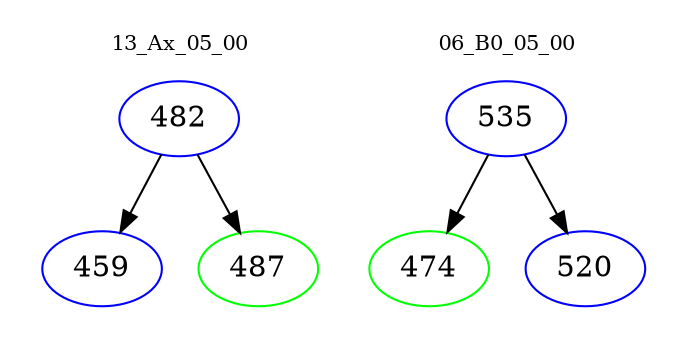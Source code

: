 digraph{
subgraph cluster_0 {
color = white
label = "13_Ax_05_00";
fontsize=10;
T0_482 [label="482", color="blue"]
T0_482 -> T0_459 [color="black"]
T0_459 [label="459", color="blue"]
T0_482 -> T0_487 [color="black"]
T0_487 [label="487", color="green"]
}
subgraph cluster_1 {
color = white
label = "06_B0_05_00";
fontsize=10;
T1_535 [label="535", color="blue"]
T1_535 -> T1_474 [color="black"]
T1_474 [label="474", color="green"]
T1_535 -> T1_520 [color="black"]
T1_520 [label="520", color="blue"]
}
}
